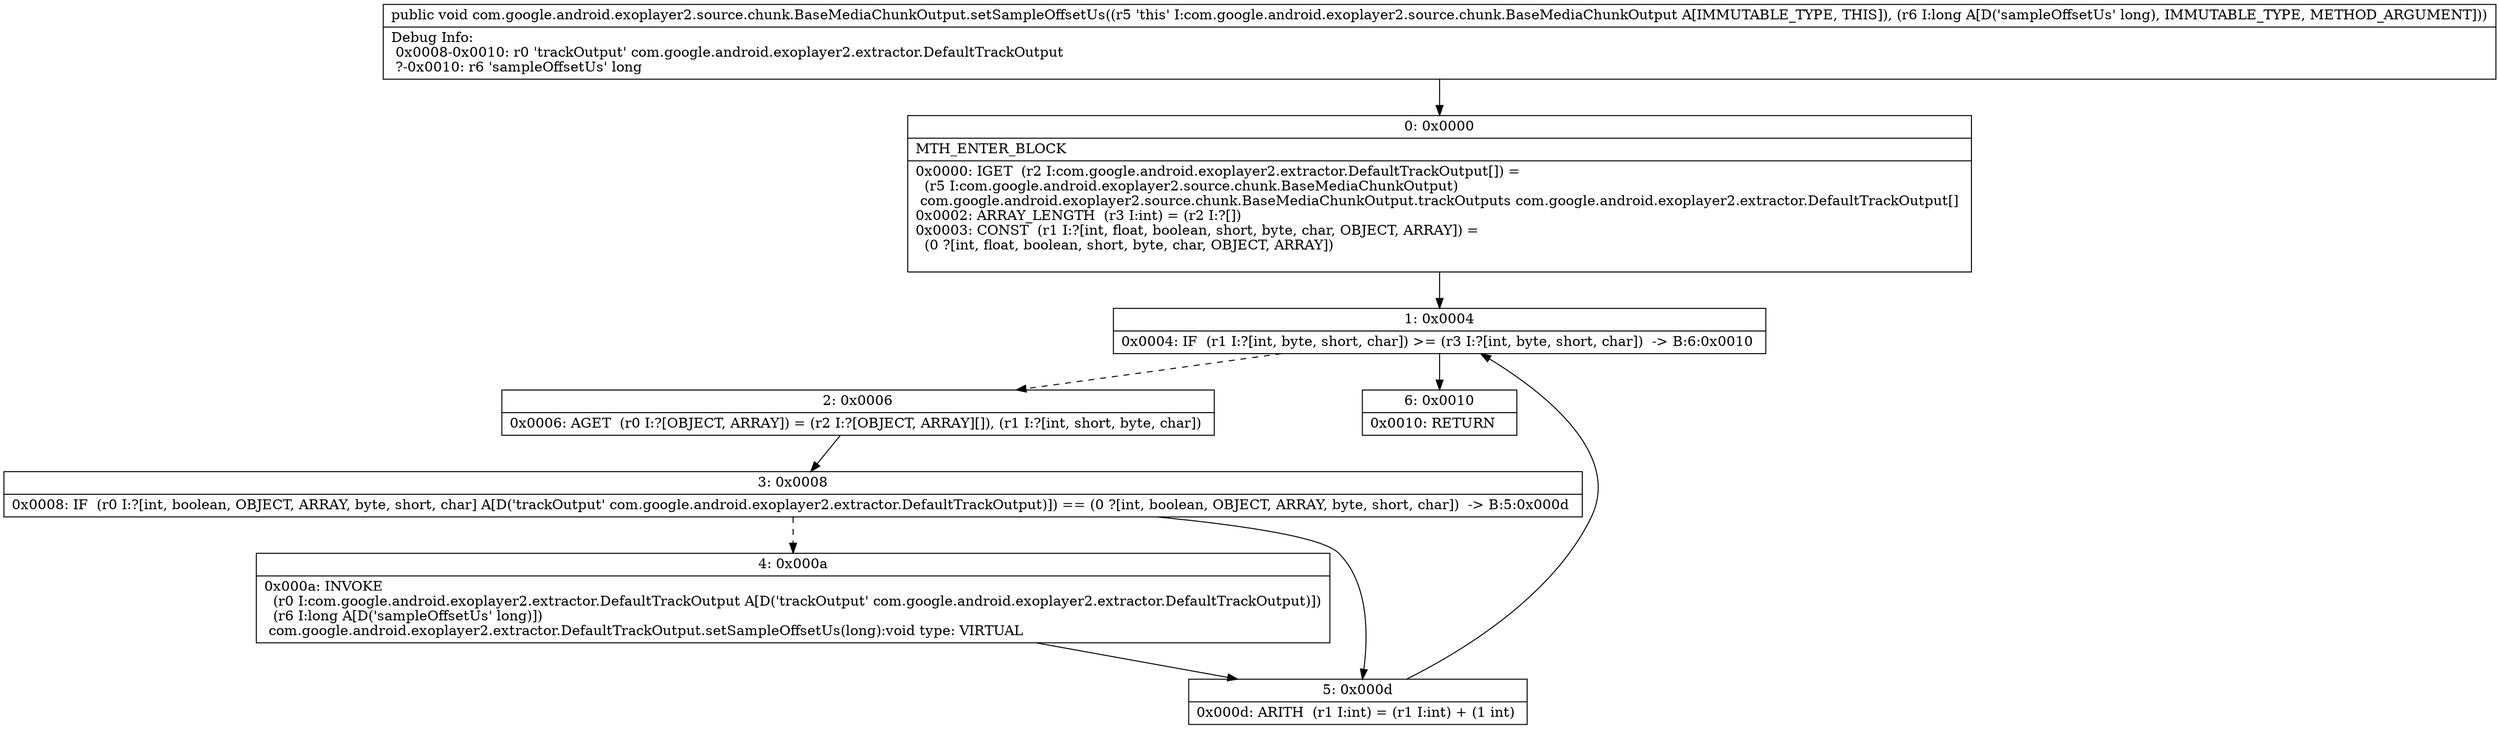 digraph "CFG forcom.google.android.exoplayer2.source.chunk.BaseMediaChunkOutput.setSampleOffsetUs(J)V" {
Node_0 [shape=record,label="{0\:\ 0x0000|MTH_ENTER_BLOCK\l|0x0000: IGET  (r2 I:com.google.android.exoplayer2.extractor.DefaultTrackOutput[]) = \l  (r5 I:com.google.android.exoplayer2.source.chunk.BaseMediaChunkOutput)\l com.google.android.exoplayer2.source.chunk.BaseMediaChunkOutput.trackOutputs com.google.android.exoplayer2.extractor.DefaultTrackOutput[] \l0x0002: ARRAY_LENGTH  (r3 I:int) = (r2 I:?[]) \l0x0003: CONST  (r1 I:?[int, float, boolean, short, byte, char, OBJECT, ARRAY]) = \l  (0 ?[int, float, boolean, short, byte, char, OBJECT, ARRAY])\l \l}"];
Node_1 [shape=record,label="{1\:\ 0x0004|0x0004: IF  (r1 I:?[int, byte, short, char]) \>= (r3 I:?[int, byte, short, char])  \-\> B:6:0x0010 \l}"];
Node_2 [shape=record,label="{2\:\ 0x0006|0x0006: AGET  (r0 I:?[OBJECT, ARRAY]) = (r2 I:?[OBJECT, ARRAY][]), (r1 I:?[int, short, byte, char]) \l}"];
Node_3 [shape=record,label="{3\:\ 0x0008|0x0008: IF  (r0 I:?[int, boolean, OBJECT, ARRAY, byte, short, char] A[D('trackOutput' com.google.android.exoplayer2.extractor.DefaultTrackOutput)]) == (0 ?[int, boolean, OBJECT, ARRAY, byte, short, char])  \-\> B:5:0x000d \l}"];
Node_4 [shape=record,label="{4\:\ 0x000a|0x000a: INVOKE  \l  (r0 I:com.google.android.exoplayer2.extractor.DefaultTrackOutput A[D('trackOutput' com.google.android.exoplayer2.extractor.DefaultTrackOutput)])\l  (r6 I:long A[D('sampleOffsetUs' long)])\l com.google.android.exoplayer2.extractor.DefaultTrackOutput.setSampleOffsetUs(long):void type: VIRTUAL \l}"];
Node_5 [shape=record,label="{5\:\ 0x000d|0x000d: ARITH  (r1 I:int) = (r1 I:int) + (1 int) \l}"];
Node_6 [shape=record,label="{6\:\ 0x0010|0x0010: RETURN   \l}"];
MethodNode[shape=record,label="{public void com.google.android.exoplayer2.source.chunk.BaseMediaChunkOutput.setSampleOffsetUs((r5 'this' I:com.google.android.exoplayer2.source.chunk.BaseMediaChunkOutput A[IMMUTABLE_TYPE, THIS]), (r6 I:long A[D('sampleOffsetUs' long), IMMUTABLE_TYPE, METHOD_ARGUMENT]))  | Debug Info:\l  0x0008\-0x0010: r0 'trackOutput' com.google.android.exoplayer2.extractor.DefaultTrackOutput\l  ?\-0x0010: r6 'sampleOffsetUs' long\l}"];
MethodNode -> Node_0;
Node_0 -> Node_1;
Node_1 -> Node_2[style=dashed];
Node_1 -> Node_6;
Node_2 -> Node_3;
Node_3 -> Node_4[style=dashed];
Node_3 -> Node_5;
Node_4 -> Node_5;
Node_5 -> Node_1;
}

